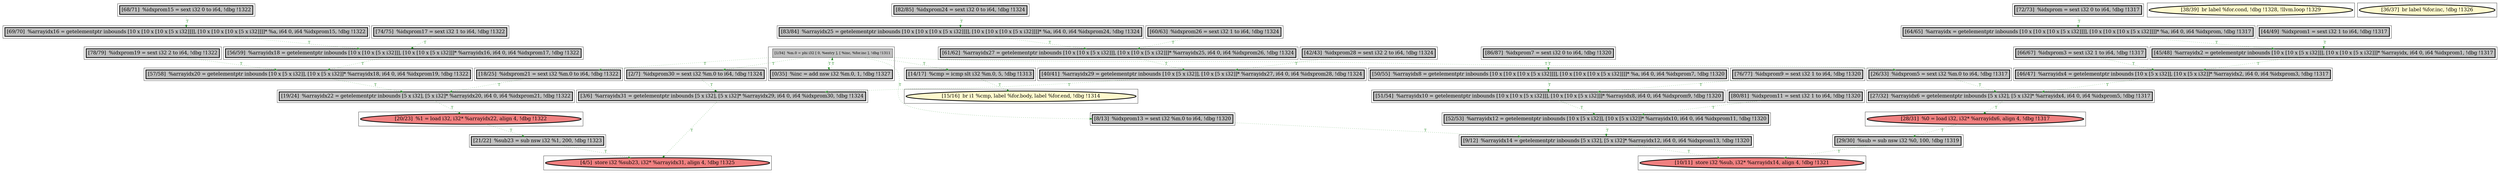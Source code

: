 
digraph G {



node443->node455 [style=dotted,color=forestgreen,label="T",fontcolor=forestgreen ]
node444->node440 [style=dotted,color=forestgreen,label="T",fontcolor=forestgreen ]
node437->node446 [style=dotted,color=forestgreen,label="T",fontcolor=forestgreen ]
node438->node430 [style=dotted,color=forestgreen,label="T",fontcolor=forestgreen ]
node462->node453 [style=dotted,color=forestgreen,label="T",fontcolor=forestgreen ]
node449->node427 [style=dotted,color=forestgreen,label="T",fontcolor=forestgreen ]
node463->node465 [style=dotted,color=forestgreen,label="T",fontcolor=forestgreen ]
node426->node451 [style=dotted,color=forestgreen,label="T",fontcolor=forestgreen ]
node436->node460 [style=dotted,color=forestgreen,label="T",fontcolor=forestgreen ]
node446->node439 [style=dotted,color=forestgreen,label="T",fontcolor=forestgreen ]
node460->node462 [style=dotted,color=forestgreen,label="T",fontcolor=forestgreen ]
node440->node465 [style=dotted,color=forestgreen,label="T",fontcolor=forestgreen ]
node447->node440 [style=dotted,color=forestgreen,label="T",fontcolor=forestgreen ]
node434->node447 [style=dotted,color=forestgreen,label="T",fontcolor=forestgreen ]
node461->node437 [style=dotted,color=forestgreen,label="T",fontcolor=forestgreen ]
node435->node429 [style=dotted,color=forestgreen,label="T",fontcolor=forestgreen ]
node458->node457 [style=dotted,color=forestgreen,label="T",fontcolor=forestgreen ]
node442->node439 [style=dotted,color=forestgreen,label="T",fontcolor=forestgreen ]
node466->node467 [style=dotted,color=forestgreen,label="T",fontcolor=forestgreen ]
node458->node449 [style=dotted,color=forestgreen,label="T",fontcolor=forestgreen ]
node431->node435 [style=dotted,color=forestgreen,label="T",fontcolor=forestgreen ]
node459->node458 [style=dotted,color=forestgreen,label="T",fontcolor=forestgreen ]
node465->node451 [style=dotted,color=forestgreen,label="T",fontcolor=forestgreen ]
node441->node446 [style=dotted,color=forestgreen,label="T",fontcolor=forestgreen ]
node432->node454 [style=dotted,color=forestgreen,label="T",fontcolor=forestgreen ]
node467->node443 [style=dotted,color=forestgreen,label="T",fontcolor=forestgreen ]
node424->node455 [style=dotted,color=forestgreen,label="T",fontcolor=forestgreen ]
node454->node424 [style=dotted,color=forestgreen,label="T",fontcolor=forestgreen ]
node458->node464 [style=dotted,color=forestgreen,label="T",fontcolor=forestgreen ]
node430->node445 [style=dotted,color=forestgreen,label="T",fontcolor=forestgreen ]
node453->node433 [style=dotted,color=forestgreen,label="T",fontcolor=forestgreen ]
node450->node445 [style=dotted,color=forestgreen,label="T",fontcolor=forestgreen ]
node425->node424 [style=dotted,color=forestgreen,label="T",fontcolor=forestgreen ]
node439->node466 [style=dotted,color=forestgreen,label="T",fontcolor=forestgreen ]
node451->node433 [style=dotted,color=forestgreen,label="T",fontcolor=forestgreen ]
node457->node460 [style=dotted,color=forestgreen,label="T",fontcolor=forestgreen ]
node445->node436 [style=dotted,color=forestgreen,label="T",fontcolor=forestgreen ]
node429->node454 [style=dotted,color=forestgreen,label="T",fontcolor=forestgreen ]
node458->node426 [style=dotted,color=forestgreen,label="T",fontcolor=forestgreen ]
node458->node425 [style=dotted,color=forestgreen,label="T",fontcolor=forestgreen ]
node428->node429 [style=dotted,color=forestgreen,label="T",fontcolor=forestgreen ]
node458->node459 [style=dotted,color=forestgreen,label="T",fontcolor=forestgreen ]
node464->node466 [style=dotted,color=forestgreen,label="T",fontcolor=forestgreen ]
node452->node436 [style=dotted,color=forestgreen,label="T",fontcolor=forestgreen ]


subgraph cluster41 {


node466 [penwidth=3.0,fontsize=20,fillcolor=grey,label="[19/24]  %arrayidx22 = getelementptr inbounds [5 x i32], [5 x i32]* %arrayidx20, i64 0, i64 %idxprom21, !dbg !1322",shape=rectangle,style=filled ]



}

subgraph cluster39 {


node464 [penwidth=3.0,fontsize=20,fillcolor=grey,label="[18/25]  %idxprom21 = sext i32 %m.0 to i64, !dbg !1322",shape=rectangle,style=filled ]



}

subgraph cluster38 {


node463 [penwidth=3.0,fontsize=20,fillcolor=grey,label="[80/81]  %idxprom11 = sext i32 1 to i64, !dbg !1320",shape=rectangle,style=filled ]



}

subgraph cluster37 {


node462 [penwidth=3.0,fontsize=20,fillcolor=lightcoral,label="[28/31]  %0 = load i32, i32* %arrayidx6, align 4, !dbg !1317",shape=ellipse,style=filled ]



}

subgraph cluster36 {


node461 [penwidth=3.0,fontsize=20,fillcolor=grey,label="[68/71]  %idxprom15 = sext i32 0 to i64, !dbg !1322",shape=rectangle,style=filled ]



}

subgraph cluster15 {


node439 [penwidth=3.0,fontsize=20,fillcolor=grey,label="[57/58]  %arrayidx20 = getelementptr inbounds [10 x [5 x i32]], [10 x [5 x i32]]* %arrayidx18, i64 0, i64 %idxprom19, !dbg !1322",shape=rectangle,style=filled ]



}

subgraph cluster40 {


node465 [penwidth=3.0,fontsize=20,fillcolor=grey,label="[52/53]  %arrayidx12 = getelementptr inbounds [10 x [5 x i32]], [10 x [5 x i32]]* %arrayidx10, i64 0, i64 %idxprom11, !dbg !1320",shape=rectangle,style=filled ]



}

subgraph cluster35 {


node460 [penwidth=3.0,fontsize=20,fillcolor=grey,label="[27/32]  %arrayidx6 = getelementptr inbounds [5 x i32], [5 x i32]* %arrayidx4, i64 0, i64 %idxprom5, !dbg !1317",shape=rectangle,style=filled ]



}

subgraph cluster42 {


node467 [penwidth=3.0,fontsize=20,fillcolor=lightcoral,label="[20/23]  %1 = load i32, i32* %arrayidx22, align 4, !dbg !1322",shape=ellipse,style=filled ]



}

subgraph cluster11 {


node435 [penwidth=3.0,fontsize=20,fillcolor=grey,label="[83/84]  %arrayidx25 = getelementptr inbounds [10 x [10 x [10 x [5 x i32]]]], [10 x [10 x [10 x [5 x i32]]]]* %a, i64 0, i64 %idxprom24, !dbg !1324",shape=rectangle,style=filled ]



}

subgraph cluster19 {


node443 [penwidth=3.0,fontsize=20,fillcolor=grey,label="[21/22]  %sub23 = sub nsw i32 %1, 200, !dbg !1323",shape=rectangle,style=filled ]



}

subgraph cluster9 {


node433 [penwidth=3.0,fontsize=20,fillcolor=lightcoral,label="[10/11]  store i32 %sub, i32* %arrayidx14, align 4, !dbg !1321",shape=ellipse,style=filled ]



}

subgraph cluster8 {


node432 [penwidth=3.0,fontsize=20,fillcolor=grey,label="[42/43]  %idxprom28 = sext i32 2 to i64, !dbg !1324",shape=rectangle,style=filled ]



}

subgraph cluster10 {


node434 [penwidth=3.0,fontsize=20,fillcolor=grey,label="[86/87]  %idxprom7 = sext i32 0 to i64, !dbg !1320",shape=rectangle,style=filled ]



}

subgraph cluster23 {


node447 [penwidth=3.0,fontsize=20,fillcolor=grey,label="[50/55]  %arrayidx8 = getelementptr inbounds [10 x [10 x [10 x [5 x i32]]]], [10 x [10 x [10 x [5 x i32]]]]* %a, i64 0, i64 %idxprom7, !dbg !1320",shape=rectangle,style=filled ]



}

subgraph cluster7 {


node431 [penwidth=3.0,fontsize=20,fillcolor=grey,label="[82/85]  %idxprom24 = sext i32 0 to i64, !dbg !1324",shape=rectangle,style=filled ]



}

subgraph cluster14 {


node438 [penwidth=3.0,fontsize=20,fillcolor=grey,label="[72/73]  %idxprom = sext i32 0 to i64, !dbg !1317",shape=rectangle,style=filled ]



}

subgraph cluster6 {


node430 [penwidth=3.0,fontsize=20,fillcolor=grey,label="[64/65]  %arrayidx = getelementptr inbounds [10 x [10 x [10 x [5 x i32]]]], [10 x [10 x [10 x [5 x i32]]]]* %a, i64 0, i64 %idxprom, !dbg !1317",shape=rectangle,style=filled ]



}

subgraph cluster30 {


node454 [penwidth=3.0,fontsize=20,fillcolor=grey,label="[40/41]  %arrayidx29 = getelementptr inbounds [10 x [5 x i32]], [10 x [5 x i32]]* %arrayidx27, i64 0, i64 %idxprom28, !dbg !1324",shape=rectangle,style=filled ]



}

subgraph cluster31 {


node455 [penwidth=3.0,fontsize=20,fillcolor=lightcoral,label="[4/5]  store i32 %sub23, i32* %arrayidx31, align 4, !dbg !1325",shape=ellipse,style=filled ]



}

subgraph cluster0 {


node424 [penwidth=3.0,fontsize=20,fillcolor=grey,label="[3/6]  %arrayidx31 = getelementptr inbounds [5 x i32], [5 x i32]* %arrayidx29, i64 0, i64 %idxprom30, !dbg !1324",shape=rectangle,style=filled ]



}

subgraph cluster13 {


node437 [penwidth=3.0,fontsize=20,fillcolor=grey,label="[69/70]  %arrayidx16 = getelementptr inbounds [10 x [10 x [10 x [5 x i32]]]], [10 x [10 x [10 x [5 x i32]]]]* %a, i64 0, i64 %idxprom15, !dbg !1322",shape=rectangle,style=filled ]



}

subgraph cluster5 {


node429 [penwidth=3.0,fontsize=20,fillcolor=grey,label="[61/62]  %arrayidx27 = getelementptr inbounds [10 x [10 x [5 x i32]]], [10 x [10 x [5 x i32]]]* %arrayidx25, i64 0, i64 %idxprom26, !dbg !1324",shape=rectangle,style=filled ]



}

subgraph cluster1 {


node425 [penwidth=3.0,fontsize=20,fillcolor=grey,label="[2/7]  %idxprom30 = sext i32 %m.0 to i64, !dbg !1324",shape=rectangle,style=filled ]



}

subgraph cluster32 {


node456 [penwidth=3.0,fontsize=20,fillcolor=lemonchiffon,label="[38/39]  br label %for.cond, !dbg !1328, !llvm.loop !1329",shape=ellipse,style=filled ]



}

subgraph cluster3 {


node427 [penwidth=3.0,fontsize=20,fillcolor=lemonchiffon,label="[15/16]  br i1 %cmp, label %for.body, label %for.end, !dbg !1314",shape=ellipse,style=filled ]



}

subgraph cluster4 {


node428 [penwidth=3.0,fontsize=20,fillcolor=grey,label="[60/63]  %idxprom26 = sext i32 1 to i64, !dbg !1324",shape=rectangle,style=filled ]



}

subgraph cluster17 {


node441 [penwidth=3.0,fontsize=20,fillcolor=grey,label="[74/75]  %idxprom17 = sext i32 1 to i64, !dbg !1322",shape=rectangle,style=filled ]



}

subgraph cluster16 {


node440 [penwidth=3.0,fontsize=20,fillcolor=grey,label="[51/54]  %arrayidx10 = getelementptr inbounds [10 x [10 x [5 x i32]]], [10 x [10 x [5 x i32]]]* %arrayidx8, i64 0, i64 %idxprom9, !dbg !1320",shape=rectangle,style=filled ]



}

subgraph cluster2 {


node426 [penwidth=3.0,fontsize=20,fillcolor=grey,label="[8/13]  %idxprom13 = sext i32 %m.0 to i64, !dbg !1320",shape=rectangle,style=filled ]



}

subgraph cluster34 {


node459 [penwidth=3.0,fontsize=20,fillcolor=grey,label="[0/35]  %inc = add nsw i32 %m.0, 1, !dbg !1327",shape=rectangle,style=filled ]
node458 [fillcolor=grey,label="[1/34]  %m.0 = phi i32 [ 0, %entry ], [ %inc, %for.inc ], !dbg !1311",shape=rectangle,style=filled ]



}

subgraph cluster22 {


node446 [penwidth=3.0,fontsize=20,fillcolor=grey,label="[56/59]  %arrayidx18 = getelementptr inbounds [10 x [10 x [5 x i32]]], [10 x [10 x [5 x i32]]]* %arrayidx16, i64 0, i64 %idxprom17, !dbg !1322",shape=rectangle,style=filled ]



}

subgraph cluster25 {


node449 [penwidth=3.0,fontsize=20,fillcolor=grey,label="[14/17]  %cmp = icmp slt i32 %m.0, 5, !dbg !1313",shape=rectangle,style=filled ]



}

subgraph cluster18 {


node442 [penwidth=3.0,fontsize=20,fillcolor=grey,label="[78/79]  %idxprom19 = sext i32 2 to i64, !dbg !1322",shape=rectangle,style=filled ]



}

subgraph cluster29 {


node453 [penwidth=3.0,fontsize=20,fillcolor=grey,label="[29/30]  %sub = sub nsw i32 %0, 100, !dbg !1319",shape=rectangle,style=filled ]



}

subgraph cluster20 {


node444 [penwidth=3.0,fontsize=20,fillcolor=grey,label="[76/77]  %idxprom9 = sext i32 1 to i64, !dbg !1320",shape=rectangle,style=filled ]



}

subgraph cluster26 {


node450 [penwidth=3.0,fontsize=20,fillcolor=grey,label="[44/49]  %idxprom1 = sext i32 1 to i64, !dbg !1317",shape=rectangle,style=filled ]



}

subgraph cluster24 {


node448 [penwidth=3.0,fontsize=20,fillcolor=lemonchiffon,label="[36/37]  br label %for.inc, !dbg !1326",shape=ellipse,style=filled ]



}

subgraph cluster28 {


node452 [penwidth=3.0,fontsize=20,fillcolor=grey,label="[66/67]  %idxprom3 = sext i32 1 to i64, !dbg !1317",shape=rectangle,style=filled ]



}

subgraph cluster27 {


node451 [penwidth=3.0,fontsize=20,fillcolor=grey,label="[9/12]  %arrayidx14 = getelementptr inbounds [5 x i32], [5 x i32]* %arrayidx12, i64 0, i64 %idxprom13, !dbg !1320",shape=rectangle,style=filled ]



}

subgraph cluster21 {


node445 [penwidth=3.0,fontsize=20,fillcolor=grey,label="[45/48]  %arrayidx2 = getelementptr inbounds [10 x [10 x [5 x i32]]], [10 x [10 x [5 x i32]]]* %arrayidx, i64 0, i64 %idxprom1, !dbg !1317",shape=rectangle,style=filled ]



}

subgraph cluster12 {


node436 [penwidth=3.0,fontsize=20,fillcolor=grey,label="[46/47]  %arrayidx4 = getelementptr inbounds [10 x [5 x i32]], [10 x [5 x i32]]* %arrayidx2, i64 0, i64 %idxprom3, !dbg !1317",shape=rectangle,style=filled ]



}

subgraph cluster33 {


node457 [penwidth=3.0,fontsize=20,fillcolor=grey,label="[26/33]  %idxprom5 = sext i32 %m.0 to i64, !dbg !1317",shape=rectangle,style=filled ]



}

}

